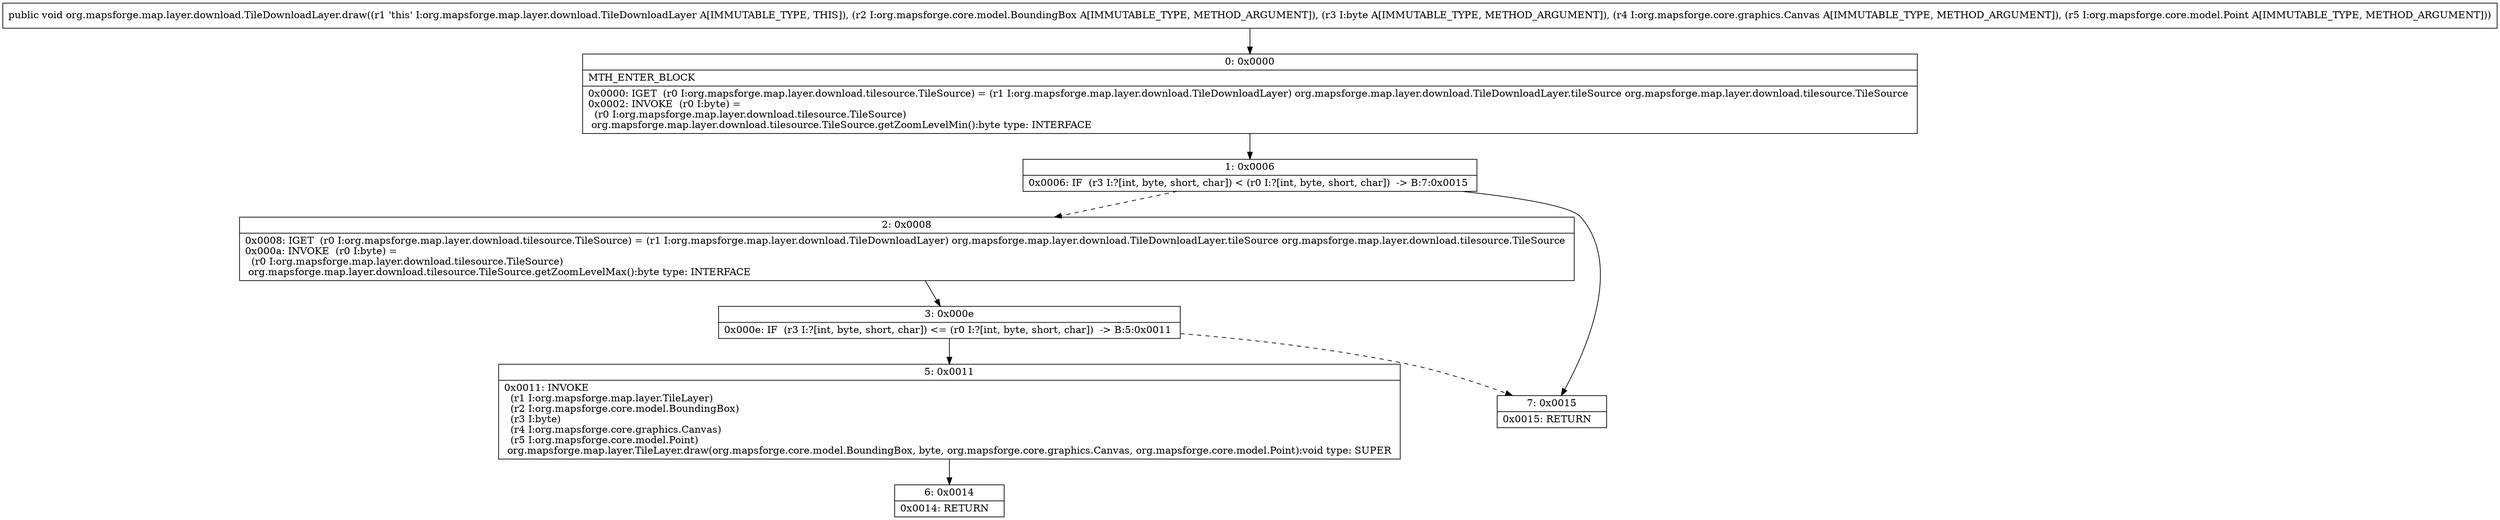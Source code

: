 digraph "CFG fororg.mapsforge.map.layer.download.TileDownloadLayer.draw(Lorg\/mapsforge\/core\/model\/BoundingBox;BLorg\/mapsforge\/core\/graphics\/Canvas;Lorg\/mapsforge\/core\/model\/Point;)V" {
Node_0 [shape=record,label="{0\:\ 0x0000|MTH_ENTER_BLOCK\l|0x0000: IGET  (r0 I:org.mapsforge.map.layer.download.tilesource.TileSource) = (r1 I:org.mapsforge.map.layer.download.TileDownloadLayer) org.mapsforge.map.layer.download.TileDownloadLayer.tileSource org.mapsforge.map.layer.download.tilesource.TileSource \l0x0002: INVOKE  (r0 I:byte) = \l  (r0 I:org.mapsforge.map.layer.download.tilesource.TileSource)\l org.mapsforge.map.layer.download.tilesource.TileSource.getZoomLevelMin():byte type: INTERFACE \l}"];
Node_1 [shape=record,label="{1\:\ 0x0006|0x0006: IF  (r3 I:?[int, byte, short, char]) \< (r0 I:?[int, byte, short, char])  \-\> B:7:0x0015 \l}"];
Node_2 [shape=record,label="{2\:\ 0x0008|0x0008: IGET  (r0 I:org.mapsforge.map.layer.download.tilesource.TileSource) = (r1 I:org.mapsforge.map.layer.download.TileDownloadLayer) org.mapsforge.map.layer.download.TileDownloadLayer.tileSource org.mapsforge.map.layer.download.tilesource.TileSource \l0x000a: INVOKE  (r0 I:byte) = \l  (r0 I:org.mapsforge.map.layer.download.tilesource.TileSource)\l org.mapsforge.map.layer.download.tilesource.TileSource.getZoomLevelMax():byte type: INTERFACE \l}"];
Node_3 [shape=record,label="{3\:\ 0x000e|0x000e: IF  (r3 I:?[int, byte, short, char]) \<= (r0 I:?[int, byte, short, char])  \-\> B:5:0x0011 \l}"];
Node_5 [shape=record,label="{5\:\ 0x0011|0x0011: INVOKE  \l  (r1 I:org.mapsforge.map.layer.TileLayer)\l  (r2 I:org.mapsforge.core.model.BoundingBox)\l  (r3 I:byte)\l  (r4 I:org.mapsforge.core.graphics.Canvas)\l  (r5 I:org.mapsforge.core.model.Point)\l org.mapsforge.map.layer.TileLayer.draw(org.mapsforge.core.model.BoundingBox, byte, org.mapsforge.core.graphics.Canvas, org.mapsforge.core.model.Point):void type: SUPER \l}"];
Node_6 [shape=record,label="{6\:\ 0x0014|0x0014: RETURN   \l}"];
Node_7 [shape=record,label="{7\:\ 0x0015|0x0015: RETURN   \l}"];
MethodNode[shape=record,label="{public void org.mapsforge.map.layer.download.TileDownloadLayer.draw((r1 'this' I:org.mapsforge.map.layer.download.TileDownloadLayer A[IMMUTABLE_TYPE, THIS]), (r2 I:org.mapsforge.core.model.BoundingBox A[IMMUTABLE_TYPE, METHOD_ARGUMENT]), (r3 I:byte A[IMMUTABLE_TYPE, METHOD_ARGUMENT]), (r4 I:org.mapsforge.core.graphics.Canvas A[IMMUTABLE_TYPE, METHOD_ARGUMENT]), (r5 I:org.mapsforge.core.model.Point A[IMMUTABLE_TYPE, METHOD_ARGUMENT])) }"];
MethodNode -> Node_0;
Node_0 -> Node_1;
Node_1 -> Node_2[style=dashed];
Node_1 -> Node_7;
Node_2 -> Node_3;
Node_3 -> Node_5;
Node_3 -> Node_7[style=dashed];
Node_5 -> Node_6;
}

